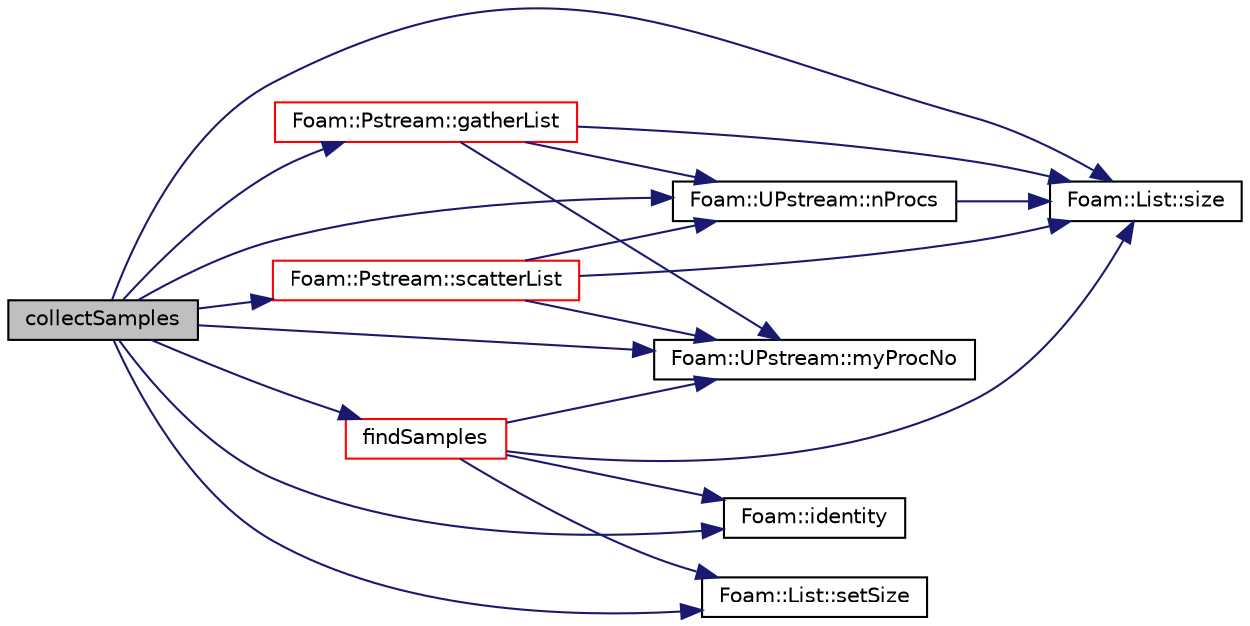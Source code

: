 digraph "collectSamples"
{
  bgcolor="transparent";
  edge [fontname="Helvetica",fontsize="10",labelfontname="Helvetica",labelfontsize="10"];
  node [fontname="Helvetica",fontsize="10",shape=record];
  rankdir="LR";
  Node699 [label="collectSamples",height=0.2,width=0.4,color="black", fillcolor="grey75", style="filled", fontcolor="black"];
  Node699 -> Node700 [color="midnightblue",fontsize="10",style="solid",fontname="Helvetica"];
  Node700 [label="findSamples",height=0.2,width=0.4,color="red",URL="$a26225.html#a5b45dd96de2566fe120ce82fd632868c",tooltip="Find cells/faces containing samples. "];
  Node700 -> Node701 [color="midnightblue",fontsize="10",style="solid",fontname="Helvetica"];
  Node701 [label="Foam::List::size",height=0.2,width=0.4,color="black",URL="$a26833.html#a8a5f6fa29bd4b500caf186f60245b384",tooltip="Override size to be inconsistent with allocated storage. "];
  Node700 -> Node790 [color="midnightblue",fontsize="10",style="solid",fontname="Helvetica"];
  Node790 [label="Foam::UPstream::myProcNo",height=0.2,width=0.4,color="black",URL="$a27377.html#afc74d89573de32a3032c916f8cdd1733",tooltip="Number of this process (starting from masterNo() = 0) "];
  Node700 -> Node822 [color="midnightblue",fontsize="10",style="solid",fontname="Helvetica"];
  Node822 [label="Foam::identity",height=0.2,width=0.4,color="black",URL="$a21851.html#a36af96cb841435845fffb4fe69208490",tooltip="Create identity map (map[i] == i) of given length. "];
  Node700 -> Node828 [color="midnightblue",fontsize="10",style="solid",fontname="Helvetica"];
  Node828 [label="Foam::List::setSize",height=0.2,width=0.4,color="black",URL="$a26833.html#aedb985ffeaf1bdbfeccc2a8730405703",tooltip="Reset size of List. "];
  Node699 -> Node871 [color="midnightblue",fontsize="10",style="solid",fontname="Helvetica"];
  Node871 [label="Foam::Pstream::gatherList",height=0.2,width=0.4,color="red",URL="$a27357.html#afbdf64fb42cd760690d51a9a321792d9",tooltip="Gather data but keep individual values separate. "];
  Node871 -> Node789 [color="midnightblue",fontsize="10",style="solid",fontname="Helvetica"];
  Node789 [label="Foam::UPstream::nProcs",height=0.2,width=0.4,color="black",URL="$a27377.html#aada0e04d8127eda8ee95be0772754a4f",tooltip="Number of processes in parallel run. "];
  Node789 -> Node701 [color="midnightblue",fontsize="10",style="solid",fontname="Helvetica"];
  Node871 -> Node701 [color="midnightblue",fontsize="10",style="solid",fontname="Helvetica"];
  Node871 -> Node790 [color="midnightblue",fontsize="10",style="solid",fontname="Helvetica"];
  Node699 -> Node822 [color="midnightblue",fontsize="10",style="solid",fontname="Helvetica"];
  Node699 -> Node790 [color="midnightblue",fontsize="10",style="solid",fontname="Helvetica"];
  Node699 -> Node789 [color="midnightblue",fontsize="10",style="solid",fontname="Helvetica"];
  Node699 -> Node873 [color="midnightblue",fontsize="10",style="solid",fontname="Helvetica"];
  Node873 [label="Foam::Pstream::scatterList",height=0.2,width=0.4,color="red",URL="$a27357.html#a23c38ee54f04c9d53a327db9edbdb7f0",tooltip="Scatter data. Reverse of gatherList. "];
  Node873 -> Node789 [color="midnightblue",fontsize="10",style="solid",fontname="Helvetica"];
  Node873 -> Node701 [color="midnightblue",fontsize="10",style="solid",fontname="Helvetica"];
  Node873 -> Node790 [color="midnightblue",fontsize="10",style="solid",fontname="Helvetica"];
  Node699 -> Node828 [color="midnightblue",fontsize="10",style="solid",fontname="Helvetica"];
  Node699 -> Node701 [color="midnightblue",fontsize="10",style="solid",fontname="Helvetica"];
}

